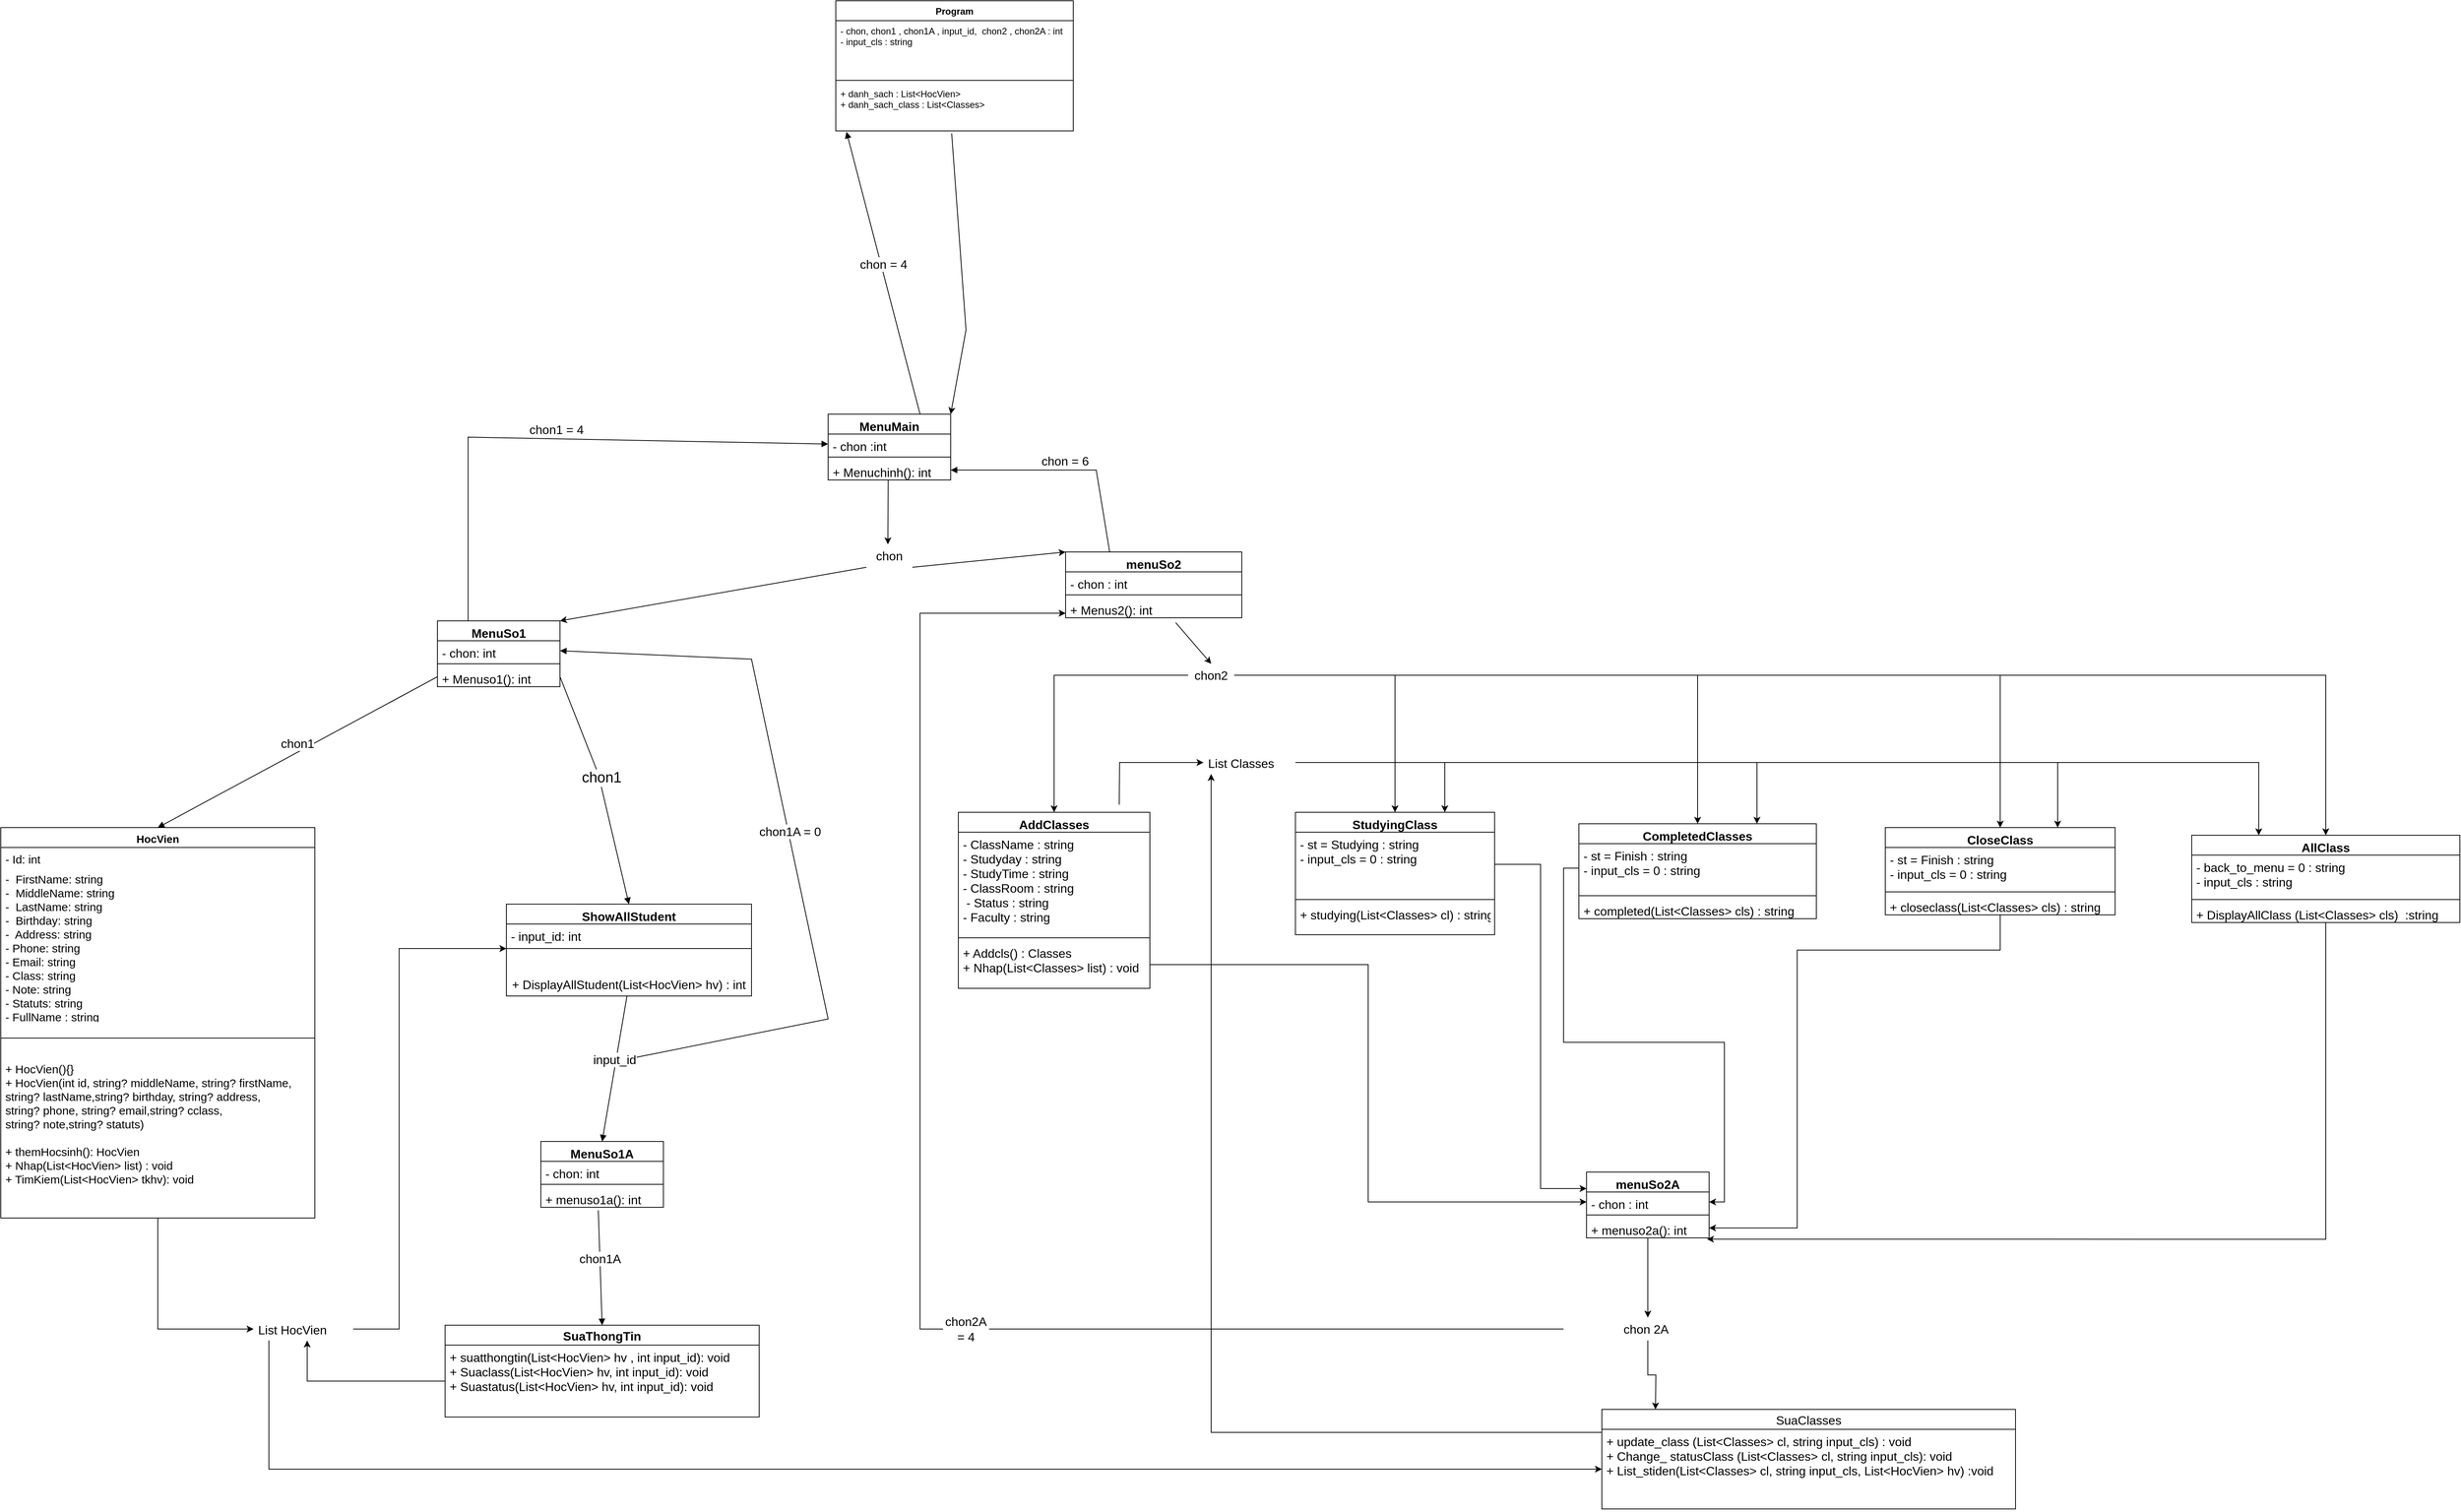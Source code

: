 <mxfile version="20.3.0" type="device"><diagram id="C5RBs43oDa-KdzZeNtuy" name="Page-1"><mxGraphModel dx="1152" dy="711" grid="1" gridSize="10" guides="1" tooltips="1" connect="1" arrows="1" fold="1" page="1" pageScale="1" pageWidth="3300" pageHeight="2339" math="0" shadow="0"><root><mxCell id="WIyWlLk6GJQsqaUBKTNV-0"/><mxCell id="WIyWlLk6GJQsqaUBKTNV-1" parent="WIyWlLk6GJQsqaUBKTNV-0"/><mxCell id="UaV1AxY7t-Osuqov3gD3-103" style="edgeStyle=orthogonalEdgeStyle;rounded=0;orthogonalLoop=1;jettySize=auto;html=1;entryX=0;entryY=0.5;entryDx=0;entryDy=0;fontSize=16;" edge="1" parent="WIyWlLk6GJQsqaUBKTNV-1" source="zkfFHV4jXpPFQw0GAbJ--6" target="UaV1AxY7t-Osuqov3gD3-102"><mxGeometry relative="1" as="geometry"/></mxCell><mxCell id="zkfFHV4jXpPFQw0GAbJ--6" value="HocVien" style="swimlane;fontStyle=1;align=center;verticalAlign=top;childLayout=stackLayout;horizontal=1;startSize=26;horizontalStack=0;resizeParent=1;resizeLast=0;collapsible=1;marginBottom=0;rounded=0;shadow=0;strokeWidth=1;fontSize=14;" parent="WIyWlLk6GJQsqaUBKTNV-1" vertex="1"><mxGeometry x="60" y="1380" width="410" height="510" as="geometry"><mxRectangle x="150" y="1920" width="160" height="26" as="alternateBounds"/></mxGeometry></mxCell><mxCell id="zkfFHV4jXpPFQw0GAbJ--7" value="- Id: int" style="text;align=left;verticalAlign=top;spacingLeft=4;spacingRight=4;overflow=hidden;rotatable=0;points=[[0,0.5],[1,0.5]];portConstraint=eastwest;fontSize=15;" parent="zkfFHV4jXpPFQw0GAbJ--6" vertex="1"><mxGeometry y="26" width="410" height="26" as="geometry"/></mxCell><mxCell id="zkfFHV4jXpPFQw0GAbJ--8" value="-  FirstName: string&#10;-  MiddleName: string&#10;-  LastName: string&#10;-  Birthday: string&#10;-  Address: string&#10;- Phone: string&#10;- Email: string&#10;- Class: string&#10;- Note: string&#10;- Statuts: string&#10;- FullName : string" style="text;align=left;verticalAlign=top;spacingLeft=4;spacingRight=4;overflow=hidden;rotatable=0;points=[[0,0.5],[1,0.5]];portConstraint=eastwest;rounded=0;shadow=0;html=0;fontSize=15;" parent="zkfFHV4jXpPFQw0GAbJ--6" vertex="1"><mxGeometry y="52" width="410" height="198" as="geometry"/></mxCell><mxCell id="zkfFHV4jXpPFQw0GAbJ--9" value="" style="line;html=1;strokeWidth=1;align=left;verticalAlign=middle;spacingTop=-1;spacingLeft=3;spacingRight=3;rotatable=0;labelPosition=right;points=[];portConstraint=eastwest;" parent="zkfFHV4jXpPFQw0GAbJ--6" vertex="1"><mxGeometry y="250" width="410" height="50" as="geometry"/></mxCell><mxCell id="zkfFHV4jXpPFQw0GAbJ--10" value="+ HocVien(){}&#10;+ HocVien(int id, string? middleName, string? firstName, &#10;string? lastName,string? birthday, string? address, &#10;string? phone, string? email,string? cclass,&#10;string? note,string? statuts)&#10;&#10;+ themHocsinh(): HocVien&#10;+ Nhap(List&lt;HocVien&gt; list) : void&#10;+ TimKiem(List&lt;HocVien&gt; tkhv): void" style="text;align=left;verticalAlign=top;spacingLeft=4;spacingRight=4;overflow=hidden;rotatable=0;points=[[0,0.5],[1,0.5]];portConstraint=eastwest;fontStyle=0;fontSize=15;" parent="zkfFHV4jXpPFQw0GAbJ--6" vertex="1"><mxGeometry y="300" width="410" height="210" as="geometry"/></mxCell><mxCell id="aedQGmR4z9gE3Jpsjt9T-19" value="MenuSo1" style="swimlane;fontStyle=1;align=center;verticalAlign=top;childLayout=stackLayout;horizontal=1;startSize=26;horizontalStack=0;resizeParent=1;resizeParentMax=0;resizeLast=0;collapsible=1;marginBottom=0;fontSize=16;" parent="WIyWlLk6GJQsqaUBKTNV-1" vertex="1"><mxGeometry x="630" y="1110" width="160" height="86" as="geometry"/></mxCell><mxCell id="aedQGmR4z9gE3Jpsjt9T-20" value="- chon: int" style="text;strokeColor=none;fillColor=none;align=left;verticalAlign=top;spacingLeft=4;spacingRight=4;overflow=hidden;rotatable=0;points=[[0,0.5],[1,0.5]];portConstraint=eastwest;fontSize=16;" parent="aedQGmR4z9gE3Jpsjt9T-19" vertex="1"><mxGeometry y="26" width="160" height="26" as="geometry"/></mxCell><mxCell id="aedQGmR4z9gE3Jpsjt9T-21" value="" style="line;strokeWidth=1;fillColor=none;align=left;verticalAlign=middle;spacingTop=-1;spacingLeft=3;spacingRight=3;rotatable=0;labelPosition=right;points=[];portConstraint=eastwest;strokeColor=inherit;fontSize=16;" parent="aedQGmR4z9gE3Jpsjt9T-19" vertex="1"><mxGeometry y="52" width="160" height="8" as="geometry"/></mxCell><mxCell id="aedQGmR4z9gE3Jpsjt9T-22" value="+ Menuso1(): int" style="text;strokeColor=none;fillColor=none;align=left;verticalAlign=top;spacingLeft=4;spacingRight=4;overflow=hidden;rotatable=0;points=[[0,0.5],[1,0.5]];portConstraint=eastwest;fontSize=16;" parent="aedQGmR4z9gE3Jpsjt9T-19" vertex="1"><mxGeometry y="60" width="160" height="26" as="geometry"/></mxCell><mxCell id="aedQGmR4z9gE3Jpsjt9T-23" value="ShowAllStudent" style="swimlane;fontStyle=1;align=center;verticalAlign=top;childLayout=stackLayout;horizontal=1;startSize=26;horizontalStack=0;resizeParent=1;resizeParentMax=0;resizeLast=0;collapsible=1;marginBottom=0;fontSize=16;" parent="WIyWlLk6GJQsqaUBKTNV-1" vertex="1"><mxGeometry x="720" y="1480" width="320" height="120" as="geometry"/></mxCell><mxCell id="aedQGmR4z9gE3Jpsjt9T-26" value="- input_id: int" style="text;strokeColor=none;fillColor=none;align=left;verticalAlign=top;spacingLeft=4;spacingRight=4;overflow=hidden;rotatable=0;points=[[0,0.5],[1,0.5]];portConstraint=eastwest;fontSize=16;" parent="aedQGmR4z9gE3Jpsjt9T-23" vertex="1"><mxGeometry y="26" width="320" height="64" as="geometry"/></mxCell><mxCell id="aedQGmR4z9gE3Jpsjt9T-53" value="" style="endArrow=none;html=1;rounded=0;fontSize=16;exitX=1;exitY=0.5;exitDx=0;exitDy=0;entryX=0;entryY=0.5;entryDx=0;entryDy=0;" parent="aedQGmR4z9gE3Jpsjt9T-23" source="aedQGmR4z9gE3Jpsjt9T-26" target="aedQGmR4z9gE3Jpsjt9T-26" edge="1"><mxGeometry width="50" height="50" relative="1" as="geometry"><mxPoint x="550" y="-160" as="sourcePoint"/><mxPoint x="600" y="-210" as="targetPoint"/></mxGeometry></mxCell><mxCell id="aedQGmR4z9gE3Jpsjt9T-54" value="&lt;span style=&quot;text-align: left;&quot;&gt;+ DisplayAllStudent(List&amp;lt;HocVien&amp;gt; hv) : int&lt;/span&gt;" style="text;html=1;strokeColor=none;fillColor=none;align=center;verticalAlign=middle;whiteSpace=wrap;rounded=0;fontSize=16;" parent="aedQGmR4z9gE3Jpsjt9T-23" vertex="1"><mxGeometry y="90" width="320" height="30" as="geometry"/></mxCell><mxCell id="aedQGmR4z9gE3Jpsjt9T-30" value="SuaThongTin" style="swimlane;fontStyle=1;childLayout=stackLayout;horizontal=1;startSize=26;fillColor=none;horizontalStack=0;resizeParent=1;resizeParentMax=0;resizeLast=0;collapsible=1;marginBottom=0;fontSize=16;" parent="WIyWlLk6GJQsqaUBKTNV-1" vertex="1"><mxGeometry x="640" y="2030" width="410" height="120" as="geometry"/></mxCell><mxCell id="aedQGmR4z9gE3Jpsjt9T-31" value="+ suatthongtin(List&lt;HocVien&gt; hv , int input_id): void&#10;+ Suaclass(List&lt;HocVien&gt; hv, int input_id): void&#10;+ Suastatus(List&lt;HocVien&gt; hv, int input_id): void" style="text;strokeColor=none;fillColor=none;align=left;verticalAlign=top;spacingLeft=4;spacingRight=4;overflow=hidden;rotatable=0;points=[[0,0.5],[1,0.5]];portConstraint=eastwest;fontSize=16;" parent="aedQGmR4z9gE3Jpsjt9T-30" vertex="1"><mxGeometry y="26" width="410" height="94" as="geometry"/></mxCell><mxCell id="aedQGmR4z9gE3Jpsjt9T-37" value="MenuSo1A" style="swimlane;fontStyle=1;align=center;verticalAlign=top;childLayout=stackLayout;horizontal=1;startSize=26;horizontalStack=0;resizeParent=1;resizeParentMax=0;resizeLast=0;collapsible=1;marginBottom=0;fontSize=16;" parent="WIyWlLk6GJQsqaUBKTNV-1" vertex="1"><mxGeometry x="765" y="1790" width="160" height="86" as="geometry"/></mxCell><mxCell id="aedQGmR4z9gE3Jpsjt9T-38" value="- chon: int" style="text;strokeColor=none;fillColor=none;align=left;verticalAlign=top;spacingLeft=4;spacingRight=4;overflow=hidden;rotatable=0;points=[[0,0.5],[1,0.5]];portConstraint=eastwest;fontSize=16;" parent="aedQGmR4z9gE3Jpsjt9T-37" vertex="1"><mxGeometry y="26" width="160" height="26" as="geometry"/></mxCell><mxCell id="aedQGmR4z9gE3Jpsjt9T-39" value="" style="line;strokeWidth=1;fillColor=none;align=left;verticalAlign=middle;spacingTop=-1;spacingLeft=3;spacingRight=3;rotatable=0;labelPosition=right;points=[];portConstraint=eastwest;strokeColor=inherit;fontSize=16;" parent="aedQGmR4z9gE3Jpsjt9T-37" vertex="1"><mxGeometry y="52" width="160" height="8" as="geometry"/></mxCell><mxCell id="aedQGmR4z9gE3Jpsjt9T-40" value="+ menuso1a(): int" style="text;strokeColor=none;fillColor=none;align=left;verticalAlign=top;spacingLeft=4;spacingRight=4;overflow=hidden;rotatable=0;points=[[0,0.5],[1,0.5]];portConstraint=eastwest;fontSize=16;" parent="aedQGmR4z9gE3Jpsjt9T-37" vertex="1"><mxGeometry y="60" width="160" height="26" as="geometry"/></mxCell><mxCell id="UaV1AxY7t-Osuqov3gD3-0" value="Program" style="swimlane;fontStyle=1;align=center;verticalAlign=top;childLayout=stackLayout;horizontal=1;startSize=26;horizontalStack=0;resizeParent=1;resizeParentMax=0;resizeLast=0;collapsible=1;marginBottom=0;" vertex="1" parent="WIyWlLk6GJQsqaUBKTNV-1"><mxGeometry x="1150" y="300" width="310" height="170" as="geometry"/></mxCell><mxCell id="UaV1AxY7t-Osuqov3gD3-1" value="- chon, chon1 , chon1A , input_id,  chon2 , chon2A : int&#10;- input_cls : string" style="text;strokeColor=none;fillColor=none;align=left;verticalAlign=top;spacingLeft=4;spacingRight=4;overflow=hidden;rotatable=0;points=[[0,0.5],[1,0.5]];portConstraint=eastwest;" vertex="1" parent="UaV1AxY7t-Osuqov3gD3-0"><mxGeometry y="26" width="310" height="74" as="geometry"/></mxCell><mxCell id="UaV1AxY7t-Osuqov3gD3-2" value="" style="line;strokeWidth=1;fillColor=none;align=left;verticalAlign=middle;spacingTop=-1;spacingLeft=3;spacingRight=3;rotatable=0;labelPosition=right;points=[];portConstraint=eastwest;strokeColor=inherit;" vertex="1" parent="UaV1AxY7t-Osuqov3gD3-0"><mxGeometry y="100" width="310" height="8" as="geometry"/></mxCell><mxCell id="UaV1AxY7t-Osuqov3gD3-3" value="+ danh_sach : List&lt;HocVien&gt;&#10;+ danh_sach_class : List&lt;Classes&gt;" style="text;strokeColor=none;fillColor=none;align=left;verticalAlign=top;spacingLeft=4;spacingRight=4;overflow=hidden;rotatable=0;points=[[0,0.5],[1,0.5]];portConstraint=eastwest;" vertex="1" parent="UaV1AxY7t-Osuqov3gD3-0"><mxGeometry y="108" width="310" height="62" as="geometry"/></mxCell><mxCell id="UaV1AxY7t-Osuqov3gD3-4" value="&lt;span style=&quot;font-size: 16px;&quot;&gt;chon1&lt;/span&gt;" style="html=1;verticalAlign=bottom;endArrow=block;rounded=0;entryX=0.5;entryY=0;entryDx=0;entryDy=0;exitX=0;exitY=0.5;exitDx=0;exitDy=0;" edge="1" parent="WIyWlLk6GJQsqaUBKTNV-1" source="aedQGmR4z9gE3Jpsjt9T-22" target="zkfFHV4jXpPFQw0GAbJ--6"><mxGeometry width="80" relative="1" as="geometry"><mxPoint x="470" y="1110" as="sourcePoint"/><mxPoint x="940" y="1730" as="targetPoint"/></mxGeometry></mxCell><mxCell id="UaV1AxY7t-Osuqov3gD3-7" value="chon1" style="html=1;verticalAlign=bottom;endArrow=block;rounded=0;fontSize=19;exitX=1;exitY=0.5;exitDx=0;exitDy=0;entryX=0.5;entryY=0;entryDx=0;entryDy=0;" edge="1" parent="WIyWlLk6GJQsqaUBKTNV-1" source="aedQGmR4z9gE3Jpsjt9T-22" target="aedQGmR4z9gE3Jpsjt9T-23"><mxGeometry width="80" relative="1" as="geometry"><mxPoint x="620" y="1300" as="sourcePoint"/><mxPoint x="700" y="1300" as="targetPoint"/><Array as="points"><mxPoint x="840" y="1310"/></Array></mxGeometry></mxCell><mxCell id="UaV1AxY7t-Osuqov3gD3-8" value="MenuMain" style="swimlane;fontStyle=1;align=center;verticalAlign=top;childLayout=stackLayout;horizontal=1;startSize=26;horizontalStack=0;resizeParent=1;resizeParentMax=0;resizeLast=0;collapsible=1;marginBottom=0;fontSize=16;" vertex="1" parent="WIyWlLk6GJQsqaUBKTNV-1"><mxGeometry x="1140" y="840" width="160" height="86" as="geometry"/></mxCell><mxCell id="UaV1AxY7t-Osuqov3gD3-9" value="- chon :int" style="text;strokeColor=none;fillColor=none;align=left;verticalAlign=top;spacingLeft=4;spacingRight=4;overflow=hidden;rotatable=0;points=[[0,0.5],[1,0.5]];portConstraint=eastwest;fontSize=16;" vertex="1" parent="UaV1AxY7t-Osuqov3gD3-8"><mxGeometry y="26" width="160" height="26" as="geometry"/></mxCell><mxCell id="UaV1AxY7t-Osuqov3gD3-10" value="" style="line;strokeWidth=1;fillColor=none;align=left;verticalAlign=middle;spacingTop=-1;spacingLeft=3;spacingRight=3;rotatable=0;labelPosition=right;points=[];portConstraint=eastwest;strokeColor=inherit;fontSize=16;" vertex="1" parent="UaV1AxY7t-Osuqov3gD3-8"><mxGeometry y="52" width="160" height="8" as="geometry"/></mxCell><mxCell id="UaV1AxY7t-Osuqov3gD3-11" value="+ Menuchinh(): int " style="text;strokeColor=none;fillColor=none;align=left;verticalAlign=top;spacingLeft=4;spacingRight=4;overflow=hidden;rotatable=0;points=[[0,0.5],[1,0.5]];portConstraint=eastwest;fontSize=16;" vertex="1" parent="UaV1AxY7t-Osuqov3gD3-8"><mxGeometry y="60" width="160" height="26" as="geometry"/></mxCell><mxCell id="UaV1AxY7t-Osuqov3gD3-12" value="chon = 4" style="html=1;verticalAlign=bottom;endArrow=block;rounded=0;fontSize=16;exitX=0.75;exitY=0;exitDx=0;exitDy=0;entryX=0.045;entryY=1.019;entryDx=0;entryDy=0;entryPerimeter=0;" edge="1" parent="WIyWlLk6GJQsqaUBKTNV-1" source="UaV1AxY7t-Osuqov3gD3-8" target="UaV1AxY7t-Osuqov3gD3-3"><mxGeometry width="80" relative="1" as="geometry"><mxPoint x="800" y="710" as="sourcePoint"/><mxPoint x="900" y="670" as="targetPoint"/><Array as="points"/></mxGeometry></mxCell><mxCell id="UaV1AxY7t-Osuqov3gD3-15" value="input_id" style="html=1;verticalAlign=bottom;endArrow=block;rounded=0;fontSize=16;entryX=0.5;entryY=0;entryDx=0;entryDy=0;" edge="1" parent="WIyWlLk6GJQsqaUBKTNV-1" source="aedQGmR4z9gE3Jpsjt9T-54" target="aedQGmR4z9gE3Jpsjt9T-37"><mxGeometry width="80" relative="1" as="geometry"><mxPoint x="800" y="1660" as="sourcePoint"/><mxPoint x="880" y="1660" as="targetPoint"/></mxGeometry></mxCell><mxCell id="UaV1AxY7t-Osuqov3gD3-16" value="chon1A = 0" style="html=1;verticalAlign=bottom;endArrow=block;rounded=0;fontSize=16;entryX=1;entryY=0.5;entryDx=0;entryDy=0;" edge="1" parent="WIyWlLk6GJQsqaUBKTNV-1" target="aedQGmR4z9gE3Jpsjt9T-20"><mxGeometry width="80" relative="1" as="geometry"><mxPoint x="890" y="1680" as="sourcePoint"/><mxPoint x="880" y="1500" as="targetPoint"/><Array as="points"><mxPoint x="1140" y="1630"/><mxPoint x="1040" y="1160"/></Array></mxGeometry></mxCell><mxCell id="UaV1AxY7t-Osuqov3gD3-17" value="chon1A" style="html=1;verticalAlign=bottom;endArrow=block;rounded=0;fontSize=16;entryX=0.5;entryY=0;entryDx=0;entryDy=0;" edge="1" parent="WIyWlLk6GJQsqaUBKTNV-1" target="aedQGmR4z9gE3Jpsjt9T-30"><mxGeometry width="80" relative="1" as="geometry"><mxPoint x="840" y="1880" as="sourcePoint"/><mxPoint x="880" y="1890" as="targetPoint"/></mxGeometry></mxCell><mxCell id="UaV1AxY7t-Osuqov3gD3-20" value="chon1 = 4" style="html=1;verticalAlign=bottom;endArrow=block;rounded=0;fontSize=16;exitX=0.25;exitY=0;exitDx=0;exitDy=0;entryX=0;entryY=0.5;entryDx=0;entryDy=0;" edge="1" parent="WIyWlLk6GJQsqaUBKTNV-1" source="aedQGmR4z9gE3Jpsjt9T-19" target="UaV1AxY7t-Osuqov3gD3-9"><mxGeometry width="80" relative="1" as="geometry"><mxPoint x="790" y="790" as="sourcePoint"/><mxPoint x="870" y="790" as="targetPoint"/><Array as="points"><mxPoint x="670" y="870"/></Array></mxGeometry></mxCell><mxCell id="UaV1AxY7t-Osuqov3gD3-23" value="" style="endArrow=classic;html=1;rounded=0;fontSize=16;exitX=0.488;exitY=1.052;exitDx=0;exitDy=0;exitPerimeter=0;entryX=1;entryY=0;entryDx=0;entryDy=0;" edge="1" parent="WIyWlLk6GJQsqaUBKTNV-1" source="UaV1AxY7t-Osuqov3gD3-3" target="UaV1AxY7t-Osuqov3gD3-8"><mxGeometry width="50" height="50" relative="1" as="geometry"><mxPoint x="810" y="890" as="sourcePoint"/><mxPoint x="860" y="840" as="targetPoint"/><Array as="points"><mxPoint x="1320" y="730"/></Array></mxGeometry></mxCell><mxCell id="UaV1AxY7t-Osuqov3gD3-24" value="menuSo2" style="swimlane;fontStyle=1;align=center;verticalAlign=top;childLayout=stackLayout;horizontal=1;startSize=26;horizontalStack=0;resizeParent=1;resizeParentMax=0;resizeLast=0;collapsible=1;marginBottom=0;fontSize=16;" vertex="1" parent="WIyWlLk6GJQsqaUBKTNV-1"><mxGeometry x="1450" y="1020" width="230" height="86" as="geometry"/></mxCell><mxCell id="UaV1AxY7t-Osuqov3gD3-25" value="- chon : int" style="text;strokeColor=none;fillColor=none;align=left;verticalAlign=top;spacingLeft=4;spacingRight=4;overflow=hidden;rotatable=0;points=[[0,0.5],[1,0.5]];portConstraint=eastwest;fontSize=16;" vertex="1" parent="UaV1AxY7t-Osuqov3gD3-24"><mxGeometry y="26" width="230" height="26" as="geometry"/></mxCell><mxCell id="UaV1AxY7t-Osuqov3gD3-26" value="" style="line;strokeWidth=1;fillColor=none;align=left;verticalAlign=middle;spacingTop=-1;spacingLeft=3;spacingRight=3;rotatable=0;labelPosition=right;points=[];portConstraint=eastwest;strokeColor=inherit;fontSize=16;" vertex="1" parent="UaV1AxY7t-Osuqov3gD3-24"><mxGeometry y="52" width="230" height="8" as="geometry"/></mxCell><mxCell id="UaV1AxY7t-Osuqov3gD3-27" value="+ Menus2(): int" style="text;strokeColor=none;fillColor=none;align=left;verticalAlign=top;spacingLeft=4;spacingRight=4;overflow=hidden;rotatable=0;points=[[0,0.5],[1,0.5]];portConstraint=eastwest;fontSize=16;" vertex="1" parent="UaV1AxY7t-Osuqov3gD3-24"><mxGeometry y="60" width="230" height="26" as="geometry"/></mxCell><mxCell id="UaV1AxY7t-Osuqov3gD3-29" value="chon = 6" style="html=1;verticalAlign=bottom;endArrow=block;rounded=0;fontSize=16;exitX=0.25;exitY=0;exitDx=0;exitDy=0;entryX=1;entryY=0.5;entryDx=0;entryDy=0;" edge="1" parent="WIyWlLk6GJQsqaUBKTNV-1" source="UaV1AxY7t-Osuqov3gD3-24" target="UaV1AxY7t-Osuqov3gD3-11"><mxGeometry width="80" relative="1" as="geometry"><mxPoint x="1460" y="770" as="sourcePoint"/><mxPoint x="1540" y="770" as="targetPoint"/><Array as="points"><mxPoint x="1490" y="913"/></Array></mxGeometry></mxCell><mxCell id="UaV1AxY7t-Osuqov3gD3-30" value="" style="endArrow=classic;html=1;rounded=0;fontSize=16;exitX=0.49;exitY=1.015;exitDx=0;exitDy=0;exitPerimeter=0;" edge="1" parent="WIyWlLk6GJQsqaUBKTNV-1" source="UaV1AxY7t-Osuqov3gD3-11"><mxGeometry width="50" height="50" relative="1" as="geometry"><mxPoint x="1470" y="1190" as="sourcePoint"/><mxPoint x="1218" y="1010" as="targetPoint"/></mxGeometry></mxCell><mxCell id="UaV1AxY7t-Osuqov3gD3-31" value="chon" style="text;html=1;strokeColor=none;fillColor=none;align=center;verticalAlign=middle;whiteSpace=wrap;rounded=0;fontSize=16;" vertex="1" parent="WIyWlLk6GJQsqaUBKTNV-1"><mxGeometry x="1190" y="1010" width="60" height="30" as="geometry"/></mxCell><mxCell id="UaV1AxY7t-Osuqov3gD3-32" value="" style="endArrow=classic;html=1;rounded=0;fontSize=16;exitX=0;exitY=1;exitDx=0;exitDy=0;entryX=1;entryY=0;entryDx=0;entryDy=0;" edge="1" parent="WIyWlLk6GJQsqaUBKTNV-1" source="UaV1AxY7t-Osuqov3gD3-31" target="aedQGmR4z9gE3Jpsjt9T-19"><mxGeometry width="50" height="50" relative="1" as="geometry"><mxPoint x="1470" y="1190" as="sourcePoint"/><mxPoint x="1520" y="1140" as="targetPoint"/></mxGeometry></mxCell><mxCell id="UaV1AxY7t-Osuqov3gD3-33" value="" style="endArrow=classic;html=1;rounded=0;fontSize=16;exitX=1;exitY=1;exitDx=0;exitDy=0;entryX=0;entryY=0;entryDx=0;entryDy=0;" edge="1" parent="WIyWlLk6GJQsqaUBKTNV-1" source="UaV1AxY7t-Osuqov3gD3-31" target="UaV1AxY7t-Osuqov3gD3-24"><mxGeometry width="50" height="50" relative="1" as="geometry"><mxPoint x="1470" y="1190" as="sourcePoint"/><mxPoint x="1520" y="1140" as="targetPoint"/></mxGeometry></mxCell><mxCell id="UaV1AxY7t-Osuqov3gD3-69" style="edgeStyle=orthogonalEdgeStyle;rounded=0;orthogonalLoop=1;jettySize=auto;html=1;entryX=0;entryY=0.5;entryDx=0;entryDy=0;fontSize=16;" edge="1" parent="WIyWlLk6GJQsqaUBKTNV-1" target="UaV1AxY7t-Osuqov3gD3-68"><mxGeometry relative="1" as="geometry"><mxPoint x="1520" y="1350" as="sourcePoint"/></mxGeometry></mxCell><mxCell id="UaV1AxY7t-Osuqov3gD3-34" value="AddClasses" style="swimlane;fontStyle=1;align=center;verticalAlign=top;childLayout=stackLayout;horizontal=1;startSize=26;horizontalStack=0;resizeParent=1;resizeParentMax=0;resizeLast=0;collapsible=1;marginBottom=0;fontSize=16;" vertex="1" parent="WIyWlLk6GJQsqaUBKTNV-1"><mxGeometry x="1310" y="1360" width="250" height="230" as="geometry"/></mxCell><mxCell id="UaV1AxY7t-Osuqov3gD3-35" value="- ClassName : string&#10;- Studyday : string&#10;- StudyTime : string&#10;- ClassRoom : string&#10; - Status : string&#10;- Faculty : string" style="text;strokeColor=none;fillColor=none;align=left;verticalAlign=top;spacingLeft=4;spacingRight=4;overflow=hidden;rotatable=0;points=[[0,0.5],[1,0.5]];portConstraint=eastwest;fontSize=16;" vertex="1" parent="UaV1AxY7t-Osuqov3gD3-34"><mxGeometry y="26" width="250" height="134" as="geometry"/></mxCell><mxCell id="UaV1AxY7t-Osuqov3gD3-36" value="" style="line;strokeWidth=1;fillColor=none;align=left;verticalAlign=middle;spacingTop=-1;spacingLeft=3;spacingRight=3;rotatable=0;labelPosition=right;points=[];portConstraint=eastwest;strokeColor=inherit;fontSize=16;" vertex="1" parent="UaV1AxY7t-Osuqov3gD3-34"><mxGeometry y="160" width="250" height="8" as="geometry"/></mxCell><mxCell id="UaV1AxY7t-Osuqov3gD3-37" value="+ Addcls() : Classes&#10;+ Nhap(List&lt;Classes&gt; list) : void" style="text;strokeColor=none;fillColor=none;align=left;verticalAlign=top;spacingLeft=4;spacingRight=4;overflow=hidden;rotatable=0;points=[[0,0.5],[1,0.5]];portConstraint=eastwest;fontSize=16;" vertex="1" parent="UaV1AxY7t-Osuqov3gD3-34"><mxGeometry y="168" width="250" height="62" as="geometry"/></mxCell><mxCell id="UaV1AxY7t-Osuqov3gD3-38" value="StudyingClass" style="swimlane;fontStyle=1;align=center;verticalAlign=top;childLayout=stackLayout;horizontal=1;startSize=26;horizontalStack=0;resizeParent=1;resizeParentMax=0;resizeLast=0;collapsible=1;marginBottom=0;fontSize=16;" vertex="1" parent="WIyWlLk6GJQsqaUBKTNV-1"><mxGeometry x="1750" y="1360" width="260" height="160" as="geometry"/></mxCell><mxCell id="UaV1AxY7t-Osuqov3gD3-39" value="- st = Studying : string&#10;- input_cls = 0 : string" style="text;strokeColor=none;fillColor=none;align=left;verticalAlign=top;spacingLeft=4;spacingRight=4;overflow=hidden;rotatable=0;points=[[0,0.5],[1,0.5]];portConstraint=eastwest;fontSize=16;" vertex="1" parent="UaV1AxY7t-Osuqov3gD3-38"><mxGeometry y="26" width="260" height="84" as="geometry"/></mxCell><mxCell id="UaV1AxY7t-Osuqov3gD3-40" value="" style="line;strokeWidth=1;fillColor=none;align=left;verticalAlign=middle;spacingTop=-1;spacingLeft=3;spacingRight=3;rotatable=0;labelPosition=right;points=[];portConstraint=eastwest;strokeColor=inherit;fontSize=16;" vertex="1" parent="UaV1AxY7t-Osuqov3gD3-38"><mxGeometry y="110" width="260" height="8" as="geometry"/></mxCell><mxCell id="UaV1AxY7t-Osuqov3gD3-41" value="+ studying(List&lt;Classes&gt; cl) : string" style="text;strokeColor=none;fillColor=none;align=left;verticalAlign=top;spacingLeft=4;spacingRight=4;overflow=hidden;rotatable=0;points=[[0,0.5],[1,0.5]];portConstraint=eastwest;fontSize=16;" vertex="1" parent="UaV1AxY7t-Osuqov3gD3-38"><mxGeometry y="118" width="260" height="42" as="geometry"/></mxCell><mxCell id="UaV1AxY7t-Osuqov3gD3-42" value="CompletedClasses" style="swimlane;fontStyle=1;align=center;verticalAlign=top;childLayout=stackLayout;horizontal=1;startSize=26;horizontalStack=0;resizeParent=1;resizeParentMax=0;resizeLast=0;collapsible=1;marginBottom=0;fontSize=16;" vertex="1" parent="WIyWlLk6GJQsqaUBKTNV-1"><mxGeometry x="2120" y="1375" width="310" height="124" as="geometry"/></mxCell><mxCell id="UaV1AxY7t-Osuqov3gD3-43" value="- st = Finish : string&#10;- input_cls = 0 : string" style="text;strokeColor=none;fillColor=none;align=left;verticalAlign=top;spacingLeft=4;spacingRight=4;overflow=hidden;rotatable=0;points=[[0,0.5],[1,0.5]];portConstraint=eastwest;fontSize=16;" vertex="1" parent="UaV1AxY7t-Osuqov3gD3-42"><mxGeometry y="26" width="310" height="64" as="geometry"/></mxCell><mxCell id="UaV1AxY7t-Osuqov3gD3-44" value="" style="line;strokeWidth=1;fillColor=none;align=left;verticalAlign=middle;spacingTop=-1;spacingLeft=3;spacingRight=3;rotatable=0;labelPosition=right;points=[];portConstraint=eastwest;strokeColor=inherit;fontSize=16;" vertex="1" parent="UaV1AxY7t-Osuqov3gD3-42"><mxGeometry y="90" width="310" height="8" as="geometry"/></mxCell><mxCell id="UaV1AxY7t-Osuqov3gD3-45" value="+ completed(List&lt;Classes&gt; cls) : string" style="text;strokeColor=none;fillColor=none;align=left;verticalAlign=top;spacingLeft=4;spacingRight=4;overflow=hidden;rotatable=0;points=[[0,0.5],[1,0.5]];portConstraint=eastwest;fontSize=16;" vertex="1" parent="UaV1AxY7t-Osuqov3gD3-42"><mxGeometry y="98" width="310" height="26" as="geometry"/></mxCell><mxCell id="UaV1AxY7t-Osuqov3gD3-46" value="CloseClass" style="swimlane;fontStyle=1;align=center;verticalAlign=top;childLayout=stackLayout;horizontal=1;startSize=26;horizontalStack=0;resizeParent=1;resizeParentMax=0;resizeLast=0;collapsible=1;marginBottom=0;fontSize=16;" vertex="1" parent="WIyWlLk6GJQsqaUBKTNV-1"><mxGeometry x="2520" y="1380" width="300" height="114" as="geometry"/></mxCell><mxCell id="UaV1AxY7t-Osuqov3gD3-47" value="- st = Finish : string&#10;- input_cls = 0 : string" style="text;strokeColor=none;fillColor=none;align=left;verticalAlign=top;spacingLeft=4;spacingRight=4;overflow=hidden;rotatable=0;points=[[0,0.5],[1,0.5]];portConstraint=eastwest;fontSize=16;" vertex="1" parent="UaV1AxY7t-Osuqov3gD3-46"><mxGeometry y="26" width="300" height="54" as="geometry"/></mxCell><mxCell id="UaV1AxY7t-Osuqov3gD3-48" value="" style="line;strokeWidth=1;fillColor=none;align=left;verticalAlign=middle;spacingTop=-1;spacingLeft=3;spacingRight=3;rotatable=0;labelPosition=right;points=[];portConstraint=eastwest;strokeColor=inherit;fontSize=16;" vertex="1" parent="UaV1AxY7t-Osuqov3gD3-46"><mxGeometry y="80" width="300" height="8" as="geometry"/></mxCell><mxCell id="UaV1AxY7t-Osuqov3gD3-49" value="+ closeclass(List&lt;Classes&gt; cls) : string" style="text;strokeColor=none;fillColor=none;align=left;verticalAlign=top;spacingLeft=4;spacingRight=4;overflow=hidden;rotatable=0;points=[[0,0.5],[1,0.5]];portConstraint=eastwest;fontSize=16;" vertex="1" parent="UaV1AxY7t-Osuqov3gD3-46"><mxGeometry y="88" width="300" height="26" as="geometry"/></mxCell><mxCell id="UaV1AxY7t-Osuqov3gD3-86" style="edgeStyle=orthogonalEdgeStyle;rounded=0;orthogonalLoop=1;jettySize=auto;html=1;entryX=0.983;entryY=1.064;entryDx=0;entryDy=0;entryPerimeter=0;fontSize=16;" edge="1" parent="WIyWlLk6GJQsqaUBKTNV-1" source="UaV1AxY7t-Osuqov3gD3-50" target="UaV1AxY7t-Osuqov3gD3-80"><mxGeometry relative="1" as="geometry"/></mxCell><mxCell id="UaV1AxY7t-Osuqov3gD3-50" value="AllClass" style="swimlane;fontStyle=1;align=center;verticalAlign=top;childLayout=stackLayout;horizontal=1;startSize=26;horizontalStack=0;resizeParent=1;resizeParentMax=0;resizeLast=0;collapsible=1;marginBottom=0;fontSize=16;" vertex="1" parent="WIyWlLk6GJQsqaUBKTNV-1"><mxGeometry x="2920" y="1390" width="350" height="114" as="geometry"/></mxCell><mxCell id="UaV1AxY7t-Osuqov3gD3-51" value="- back_to_menu = 0 : string&#10;- input_cls : string" style="text;strokeColor=none;fillColor=none;align=left;verticalAlign=top;spacingLeft=4;spacingRight=4;overflow=hidden;rotatable=0;points=[[0,0.5],[1,0.5]];portConstraint=eastwest;fontSize=16;" vertex="1" parent="UaV1AxY7t-Osuqov3gD3-50"><mxGeometry y="26" width="350" height="54" as="geometry"/></mxCell><mxCell id="UaV1AxY7t-Osuqov3gD3-52" value="" style="line;strokeWidth=1;fillColor=none;align=left;verticalAlign=middle;spacingTop=-1;spacingLeft=3;spacingRight=3;rotatable=0;labelPosition=right;points=[];portConstraint=eastwest;strokeColor=inherit;fontSize=16;" vertex="1" parent="UaV1AxY7t-Osuqov3gD3-50"><mxGeometry y="80" width="350" height="8" as="geometry"/></mxCell><mxCell id="UaV1AxY7t-Osuqov3gD3-53" value="+ DisplayAllClass (List&lt;Classes&gt; cls)  :string" style="text;strokeColor=none;fillColor=none;align=left;verticalAlign=top;spacingLeft=4;spacingRight=4;overflow=hidden;rotatable=0;points=[[0,0.5],[1,0.5]];portConstraint=eastwest;fontSize=16;" vertex="1" parent="UaV1AxY7t-Osuqov3gD3-50"><mxGeometry y="88" width="350" height="26" as="geometry"/></mxCell><mxCell id="UaV1AxY7t-Osuqov3gD3-54" value="" style="endArrow=classic;html=1;rounded=0;fontSize=16;exitX=0.625;exitY=1.244;exitDx=0;exitDy=0;exitPerimeter=0;entryX=0.5;entryY=0;entryDx=0;entryDy=0;" edge="1" parent="WIyWlLk6GJQsqaUBKTNV-1" source="UaV1AxY7t-Osuqov3gD3-27" target="UaV1AxY7t-Osuqov3gD3-55"><mxGeometry width="50" height="50" relative="1" as="geometry"><mxPoint x="1830" y="1420" as="sourcePoint"/><mxPoint x="1620" y="1160" as="targetPoint"/></mxGeometry></mxCell><mxCell id="UaV1AxY7t-Osuqov3gD3-59" style="edgeStyle=orthogonalEdgeStyle;rounded=0;orthogonalLoop=1;jettySize=auto;html=1;fontSize=16;" edge="1" parent="WIyWlLk6GJQsqaUBKTNV-1" source="UaV1AxY7t-Osuqov3gD3-55" target="UaV1AxY7t-Osuqov3gD3-42"><mxGeometry relative="1" as="geometry"/></mxCell><mxCell id="UaV1AxY7t-Osuqov3gD3-60" style="edgeStyle=orthogonalEdgeStyle;rounded=0;orthogonalLoop=1;jettySize=auto;html=1;entryX=0.5;entryY=0;entryDx=0;entryDy=0;fontSize=16;" edge="1" parent="WIyWlLk6GJQsqaUBKTNV-1" source="UaV1AxY7t-Osuqov3gD3-55" target="UaV1AxY7t-Osuqov3gD3-46"><mxGeometry relative="1" as="geometry"/></mxCell><mxCell id="UaV1AxY7t-Osuqov3gD3-61" style="edgeStyle=orthogonalEdgeStyle;rounded=0;orthogonalLoop=1;jettySize=auto;html=1;fontSize=16;" edge="1" parent="WIyWlLk6GJQsqaUBKTNV-1" source="UaV1AxY7t-Osuqov3gD3-55" target="UaV1AxY7t-Osuqov3gD3-38"><mxGeometry relative="1" as="geometry"/></mxCell><mxCell id="UaV1AxY7t-Osuqov3gD3-62" style="edgeStyle=orthogonalEdgeStyle;rounded=0;orthogonalLoop=1;jettySize=auto;html=1;entryX=0.5;entryY=0;entryDx=0;entryDy=0;fontSize=16;" edge="1" parent="WIyWlLk6GJQsqaUBKTNV-1" source="UaV1AxY7t-Osuqov3gD3-55" target="UaV1AxY7t-Osuqov3gD3-34"><mxGeometry relative="1" as="geometry"/></mxCell><mxCell id="UaV1AxY7t-Osuqov3gD3-63" style="edgeStyle=orthogonalEdgeStyle;rounded=0;orthogonalLoop=1;jettySize=auto;html=1;entryX=0.5;entryY=0;entryDx=0;entryDy=0;fontSize=16;" edge="1" parent="WIyWlLk6GJQsqaUBKTNV-1" source="UaV1AxY7t-Osuqov3gD3-55" target="UaV1AxY7t-Osuqov3gD3-50"><mxGeometry relative="1" as="geometry"/></mxCell><mxCell id="UaV1AxY7t-Osuqov3gD3-55" value="chon2" style="text;html=1;strokeColor=none;fillColor=none;align=center;verticalAlign=middle;whiteSpace=wrap;rounded=0;fontSize=16;" vertex="1" parent="WIyWlLk6GJQsqaUBKTNV-1"><mxGeometry x="1610" y="1166" width="60" height="30" as="geometry"/></mxCell><mxCell id="UaV1AxY7t-Osuqov3gD3-71" style="edgeStyle=orthogonalEdgeStyle;rounded=0;orthogonalLoop=1;jettySize=auto;html=1;fontSize=16;entryX=0.75;entryY=0;entryDx=0;entryDy=0;" edge="1" parent="WIyWlLk6GJQsqaUBKTNV-1" source="UaV1AxY7t-Osuqov3gD3-68" target="UaV1AxY7t-Osuqov3gD3-42"><mxGeometry relative="1" as="geometry"><mxPoint x="2300" y="1500" as="targetPoint"/></mxGeometry></mxCell><mxCell id="UaV1AxY7t-Osuqov3gD3-72" style="edgeStyle=orthogonalEdgeStyle;rounded=0;orthogonalLoop=1;jettySize=auto;html=1;fontSize=16;entryX=0.75;entryY=0;entryDx=0;entryDy=0;" edge="1" parent="WIyWlLk6GJQsqaUBKTNV-1" source="UaV1AxY7t-Osuqov3gD3-68" target="UaV1AxY7t-Osuqov3gD3-46"><mxGeometry relative="1" as="geometry"><mxPoint x="2690" y="1490" as="targetPoint"/></mxGeometry></mxCell><mxCell id="UaV1AxY7t-Osuqov3gD3-75" style="edgeStyle=orthogonalEdgeStyle;rounded=0;orthogonalLoop=1;jettySize=auto;html=1;entryX=0.75;entryY=0;entryDx=0;entryDy=0;fontSize=16;" edge="1" parent="WIyWlLk6GJQsqaUBKTNV-1" source="UaV1AxY7t-Osuqov3gD3-68" target="UaV1AxY7t-Osuqov3gD3-38"><mxGeometry relative="1" as="geometry"/></mxCell><mxCell id="UaV1AxY7t-Osuqov3gD3-76" style="edgeStyle=orthogonalEdgeStyle;rounded=0;orthogonalLoop=1;jettySize=auto;html=1;entryX=0.25;entryY=0;entryDx=0;entryDy=0;fontSize=16;" edge="1" parent="WIyWlLk6GJQsqaUBKTNV-1" source="UaV1AxY7t-Osuqov3gD3-68" target="UaV1AxY7t-Osuqov3gD3-50"><mxGeometry relative="1" as="geometry"/></mxCell><mxCell id="UaV1AxY7t-Osuqov3gD3-68" value="List Classes" style="text;strokeColor=none;fillColor=none;align=left;verticalAlign=middle;spacingLeft=4;spacingRight=4;overflow=hidden;points=[[0,0.5],[1,0.5]];portConstraint=eastwest;rotatable=0;fontSize=16;" vertex="1" parent="WIyWlLk6GJQsqaUBKTNV-1"><mxGeometry x="1630" y="1280" width="120" height="30" as="geometry"/></mxCell><mxCell id="UaV1AxY7t-Osuqov3gD3-87" style="edgeStyle=orthogonalEdgeStyle;rounded=0;orthogonalLoop=1;jettySize=auto;html=1;entryX=0.5;entryY=0;entryDx=0;entryDy=0;fontSize=16;" edge="1" parent="WIyWlLk6GJQsqaUBKTNV-1" source="UaV1AxY7t-Osuqov3gD3-77" target="UaV1AxY7t-Osuqov3gD3-81"><mxGeometry relative="1" as="geometry"/></mxCell><mxCell id="UaV1AxY7t-Osuqov3gD3-77" value="menuSo2A" style="swimlane;fontStyle=1;align=center;verticalAlign=top;childLayout=stackLayout;horizontal=1;startSize=26;horizontalStack=0;resizeParent=1;resizeParentMax=0;resizeLast=0;collapsible=1;marginBottom=0;fontSize=16;" vertex="1" parent="WIyWlLk6GJQsqaUBKTNV-1"><mxGeometry x="2130" y="1830" width="160" height="86" as="geometry"/></mxCell><mxCell id="UaV1AxY7t-Osuqov3gD3-78" value="- chon : int" style="text;strokeColor=none;fillColor=none;align=left;verticalAlign=top;spacingLeft=4;spacingRight=4;overflow=hidden;rotatable=0;points=[[0,0.5],[1,0.5]];portConstraint=eastwest;fontSize=16;" vertex="1" parent="UaV1AxY7t-Osuqov3gD3-77"><mxGeometry y="26" width="160" height="26" as="geometry"/></mxCell><mxCell id="UaV1AxY7t-Osuqov3gD3-79" value="" style="line;strokeWidth=1;fillColor=none;align=left;verticalAlign=middle;spacingTop=-1;spacingLeft=3;spacingRight=3;rotatable=0;labelPosition=right;points=[];portConstraint=eastwest;strokeColor=inherit;fontSize=16;" vertex="1" parent="UaV1AxY7t-Osuqov3gD3-77"><mxGeometry y="52" width="160" height="8" as="geometry"/></mxCell><mxCell id="UaV1AxY7t-Osuqov3gD3-80" value="+ menuso2a(): int" style="text;strokeColor=none;fillColor=none;align=left;verticalAlign=top;spacingLeft=4;spacingRight=4;overflow=hidden;rotatable=0;points=[[0,0.5],[1,0.5]];portConstraint=eastwest;fontSize=16;" vertex="1" parent="UaV1AxY7t-Osuqov3gD3-77"><mxGeometry y="60" width="160" height="26" as="geometry"/></mxCell><mxCell id="UaV1AxY7t-Osuqov3gD3-88" style="edgeStyle=orthogonalEdgeStyle;rounded=0;orthogonalLoop=1;jettySize=auto;html=1;fontSize=16;startArrow=none;" edge="1" parent="WIyWlLk6GJQsqaUBKTNV-1" source="UaV1AxY7t-Osuqov3gD3-89"><mxGeometry relative="1" as="geometry"><mxPoint x="1450" y="1100" as="targetPoint"/><Array as="points"><mxPoint x="1260" y="2035"/><mxPoint x="1260" y="1100"/></Array></mxGeometry></mxCell><mxCell id="UaV1AxY7t-Osuqov3gD3-97" style="edgeStyle=orthogonalEdgeStyle;rounded=0;orthogonalLoop=1;jettySize=auto;html=1;entryX=0.5;entryY=0;entryDx=0;entryDy=0;fontSize=16;" edge="1" parent="WIyWlLk6GJQsqaUBKTNV-1" source="UaV1AxY7t-Osuqov3gD3-81"><mxGeometry relative="1" as="geometry"><mxPoint x="2220" y="2140" as="targetPoint"/></mxGeometry></mxCell><mxCell id="UaV1AxY7t-Osuqov3gD3-81" value="chon 2A&amp;nbsp;" style="text;html=1;strokeColor=none;fillColor=none;align=center;verticalAlign=middle;whiteSpace=wrap;rounded=0;fontSize=16;" vertex="1" parent="WIyWlLk6GJQsqaUBKTNV-1"><mxGeometry x="2100" y="2020" width="220" height="30" as="geometry"/></mxCell><mxCell id="UaV1AxY7t-Osuqov3gD3-82" style="edgeStyle=orthogonalEdgeStyle;rounded=0;orthogonalLoop=1;jettySize=auto;html=1;entryX=0;entryY=0.5;entryDx=0;entryDy=0;fontSize=16;" edge="1" parent="WIyWlLk6GJQsqaUBKTNV-1" source="UaV1AxY7t-Osuqov3gD3-37" target="UaV1AxY7t-Osuqov3gD3-78"><mxGeometry relative="1" as="geometry"/></mxCell><mxCell id="UaV1AxY7t-Osuqov3gD3-83" style="edgeStyle=orthogonalEdgeStyle;rounded=0;orthogonalLoop=1;jettySize=auto;html=1;entryX=0;entryY=0.25;entryDx=0;entryDy=0;fontSize=16;" edge="1" parent="WIyWlLk6GJQsqaUBKTNV-1" source="UaV1AxY7t-Osuqov3gD3-39" target="UaV1AxY7t-Osuqov3gD3-77"><mxGeometry relative="1" as="geometry"/></mxCell><mxCell id="UaV1AxY7t-Osuqov3gD3-84" style="edgeStyle=orthogonalEdgeStyle;rounded=0;orthogonalLoop=1;jettySize=auto;html=1;entryX=1;entryY=0.5;entryDx=0;entryDy=0;fontSize=16;" edge="1" parent="WIyWlLk6GJQsqaUBKTNV-1" source="UaV1AxY7t-Osuqov3gD3-43" target="UaV1AxY7t-Osuqov3gD3-78"><mxGeometry relative="1" as="geometry"/></mxCell><mxCell id="UaV1AxY7t-Osuqov3gD3-85" style="edgeStyle=orthogonalEdgeStyle;rounded=0;orthogonalLoop=1;jettySize=auto;html=1;entryX=1;entryY=0.5;entryDx=0;entryDy=0;fontSize=16;" edge="1" parent="WIyWlLk6GJQsqaUBKTNV-1" source="UaV1AxY7t-Osuqov3gD3-49" target="UaV1AxY7t-Osuqov3gD3-80"><mxGeometry relative="1" as="geometry"><Array as="points"><mxPoint x="2670" y="1540"/><mxPoint x="2405" y="1540"/><mxPoint x="2405" y="1903"/></Array></mxGeometry></mxCell><mxCell id="UaV1AxY7t-Osuqov3gD3-89" value="chon2A = 4" style="text;html=1;strokeColor=none;fillColor=none;align=center;verticalAlign=middle;whiteSpace=wrap;rounded=0;fontSize=16;" vertex="1" parent="WIyWlLk6GJQsqaUBKTNV-1"><mxGeometry x="1290" y="2020" width="60" height="30" as="geometry"/></mxCell><mxCell id="UaV1AxY7t-Osuqov3gD3-90" value="" style="edgeStyle=orthogonalEdgeStyle;rounded=0;orthogonalLoop=1;jettySize=auto;html=1;fontSize=16;endArrow=none;" edge="1" parent="WIyWlLk6GJQsqaUBKTNV-1" source="UaV1AxY7t-Osuqov3gD3-81" target="UaV1AxY7t-Osuqov3gD3-89"><mxGeometry relative="1" as="geometry"><mxPoint x="2100" y="2035" as="sourcePoint"/><mxPoint x="1450" y="1100" as="targetPoint"/><Array as="points"><mxPoint x="1340" y="2035"/></Array></mxGeometry></mxCell><mxCell id="UaV1AxY7t-Osuqov3gD3-108" style="edgeStyle=orthogonalEdgeStyle;rounded=0;orthogonalLoop=1;jettySize=auto;html=1;entryX=0.083;entryY=1;entryDx=0;entryDy=0;entryPerimeter=0;fontSize=16;" edge="1" parent="WIyWlLk6GJQsqaUBKTNV-1" source="UaV1AxY7t-Osuqov3gD3-98" target="UaV1AxY7t-Osuqov3gD3-68"><mxGeometry relative="1" as="geometry"><Array as="points"><mxPoint x="1640" y="2170"/></Array></mxGeometry></mxCell><mxCell id="UaV1AxY7t-Osuqov3gD3-98" value="SuaClasses" style="swimlane;fontStyle=0;childLayout=stackLayout;horizontal=1;startSize=26;fillColor=none;horizontalStack=0;resizeParent=1;resizeParentMax=0;resizeLast=0;collapsible=1;marginBottom=0;fontSize=16;" vertex="1" parent="WIyWlLk6GJQsqaUBKTNV-1"><mxGeometry x="2150" y="2140" width="540" height="130" as="geometry"/></mxCell><mxCell id="UaV1AxY7t-Osuqov3gD3-99" value="+ update_class (List&lt;Classes&gt; cl, string input_cls) : void&#10;+ Change_ statusClass (List&lt;Classes&gt; cl, string input_cls): void&#10;+ List_stiden(List&lt;Classes&gt; cl, string input_cls, List&lt;HocVien&gt; hv) :void" style="text;strokeColor=none;fillColor=none;align=left;verticalAlign=top;spacingLeft=4;spacingRight=4;overflow=hidden;rotatable=0;points=[[0,0.5],[1,0.5]];portConstraint=eastwest;fontSize=16;" vertex="1" parent="UaV1AxY7t-Osuqov3gD3-98"><mxGeometry y="26" width="540" height="104" as="geometry"/></mxCell><mxCell id="UaV1AxY7t-Osuqov3gD3-104" style="edgeStyle=orthogonalEdgeStyle;rounded=0;orthogonalLoop=1;jettySize=auto;html=1;entryX=0;entryY=0.5;entryDx=0;entryDy=0;fontSize=16;" edge="1" parent="WIyWlLk6GJQsqaUBKTNV-1" source="UaV1AxY7t-Osuqov3gD3-102" target="aedQGmR4z9gE3Jpsjt9T-26"><mxGeometry relative="1" as="geometry"><Array as="points"><mxPoint x="580" y="2035"/><mxPoint x="580" y="1538"/></Array></mxGeometry></mxCell><mxCell id="UaV1AxY7t-Osuqov3gD3-106" style="edgeStyle=orthogonalEdgeStyle;rounded=0;orthogonalLoop=1;jettySize=auto;html=1;entryX=0;entryY=0.5;entryDx=0;entryDy=0;fontSize=16;" edge="1" parent="WIyWlLk6GJQsqaUBKTNV-1" source="UaV1AxY7t-Osuqov3gD3-102" target="UaV1AxY7t-Osuqov3gD3-99"><mxGeometry relative="1" as="geometry"><Array as="points"><mxPoint x="410" y="2218"/></Array></mxGeometry></mxCell><mxCell id="UaV1AxY7t-Osuqov3gD3-102" value="List HocVien" style="text;strokeColor=none;fillColor=none;align=left;verticalAlign=middle;spacingLeft=4;spacingRight=4;overflow=hidden;points=[[0,0.5],[1,0.5]];portConstraint=eastwest;rotatable=0;fontSize=16;" vertex="1" parent="WIyWlLk6GJQsqaUBKTNV-1"><mxGeometry x="390" y="2020" width="130" height="30" as="geometry"/></mxCell><mxCell id="UaV1AxY7t-Osuqov3gD3-107" style="edgeStyle=orthogonalEdgeStyle;rounded=0;orthogonalLoop=1;jettySize=auto;html=1;fontSize=16;" edge="1" parent="WIyWlLk6GJQsqaUBKTNV-1" source="aedQGmR4z9gE3Jpsjt9T-31"><mxGeometry relative="1" as="geometry"><mxPoint x="460" y="2050" as="targetPoint"/><Array as="points"><mxPoint x="460" y="2103"/><mxPoint x="460" y="2052"/></Array></mxGeometry></mxCell></root></mxGraphModel></diagram></mxfile>